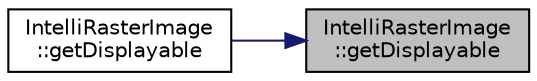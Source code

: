 digraph "IntelliRasterImage::getDisplayable"
{
 // LATEX_PDF_SIZE
  edge [fontname="Helvetica",fontsize="10",labelfontname="Helvetica",labelfontsize="10"];
  node [fontname="Helvetica",fontsize="10",shape=record];
  rankdir="RL";
  Node1 [label="IntelliRasterImage\l::getDisplayable",height=0.2,width=0.4,color="black", fillcolor="grey75", style="filled", fontcolor="black",tooltip="A function returning the displayable ImageData in a requested transparence and size."];
  Node1 -> Node2 [dir="back",color="midnightblue",fontsize="10",style="solid",fontname="Helvetica"];
  Node2 [label="IntelliRasterImage\l::getDisplayable",height=0.2,width=0.4,color="black", fillcolor="white", style="filled",URL="$class_intelli_raster_image.html#a612d79124f0e2c158a4f0abbe4b5f97f",tooltip="A function returning the displayable ImageData in a requested transparence and it's standart size."];
}
